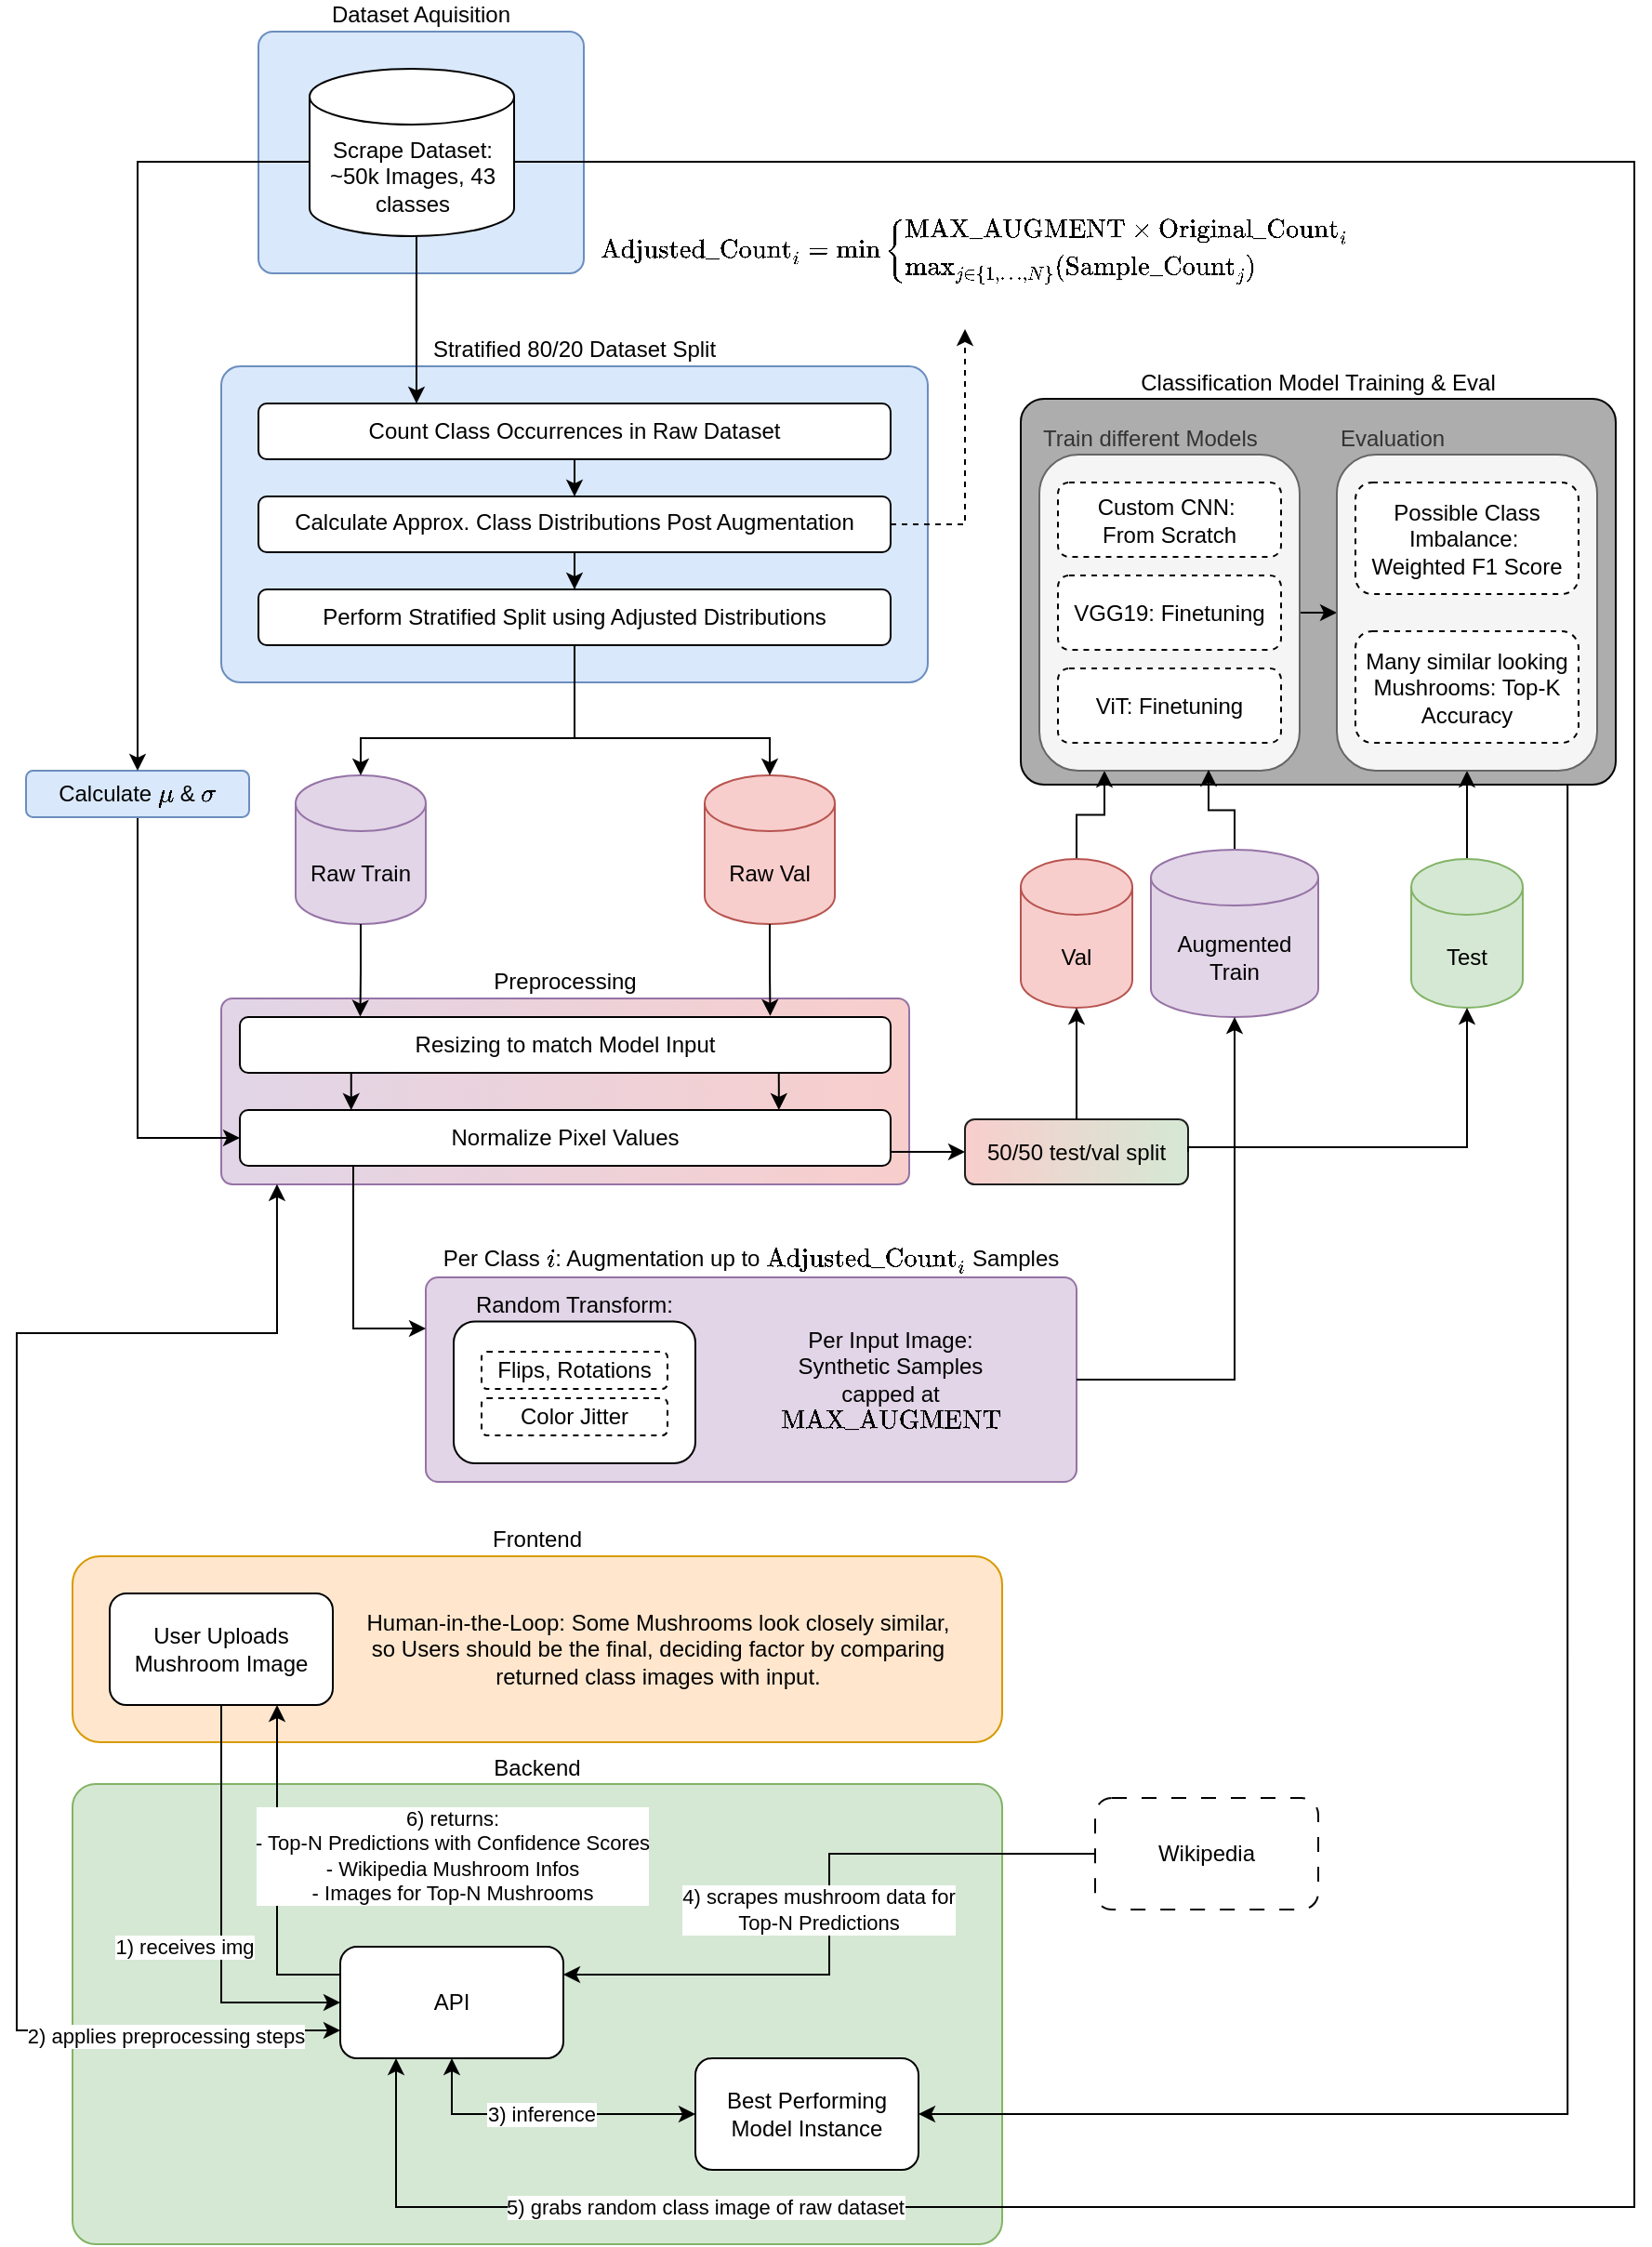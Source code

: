 <mxfile version="25.0.3">
  <diagram id="C5RBs43oDa-KdzZeNtuy" name="Page-1">
    <mxGraphModel dx="1434" dy="1895" grid="1" gridSize="10" guides="1" tooltips="1" connect="1" arrows="1" fold="1" page="1" pageScale="1" pageWidth="827" pageHeight="1169" math="1" shadow="0">
      <root>
        <mxCell id="WIyWlLk6GJQsqaUBKTNV-0" />
        <mxCell id="WIyWlLk6GJQsqaUBKTNV-1" parent="WIyWlLk6GJQsqaUBKTNV-0" />
        <mxCell id="rZa_sODycS4ORoVSW2ID-73" value="Dataset Aquisition" style="rounded=1;whiteSpace=wrap;html=1;labelPosition=center;verticalLabelPosition=top;align=center;verticalAlign=bottom;arcSize=6;textDirection=ltr;fillColor=#dae8fc;strokeColor=#6c8ebf;" parent="WIyWlLk6GJQsqaUBKTNV-1" vertex="1">
          <mxGeometry x="310" y="-210" width="175" height="130" as="geometry" />
        </mxCell>
        <mxCell id="rZa_sODycS4ORoVSW2ID-123" value="Backend" style="rounded=1;whiteSpace=wrap;html=1;arcSize=5;align=center;labelPosition=center;verticalLabelPosition=top;verticalAlign=bottom;fillColor=#d5e8d4;strokeColor=#82b366;" parent="WIyWlLk6GJQsqaUBKTNV-1" vertex="1">
          <mxGeometry x="210" y="732.5" width="500" height="247.5" as="geometry" />
        </mxCell>
        <mxCell id="rZa_sODycS4ORoVSW2ID-9" value="Stratified 80/20 Dataset Split" style="rounded=1;whiteSpace=wrap;html=1;labelPosition=center;verticalLabelPosition=top;align=center;verticalAlign=bottom;arcSize=6;textDirection=ltr;fillColor=#dae8fc;strokeColor=#6c8ebf;" parent="WIyWlLk6GJQsqaUBKTNV-1" vertex="1">
          <mxGeometry x="290" y="-30" width="380" height="170" as="geometry" />
        </mxCell>
        <mxCell id="rZa_sODycS4ORoVSW2ID-6" value="Wikipedia" style="rounded=1;whiteSpace=wrap;html=1;dashed=1;dashPattern=8 8;" parent="WIyWlLk6GJQsqaUBKTNV-1" vertex="1">
          <mxGeometry x="760" y="740" width="120" height="60" as="geometry" />
        </mxCell>
        <mxCell id="rZa_sODycS4ORoVSW2ID-29" style="edgeStyle=orthogonalEdgeStyle;rounded=0;orthogonalLoop=1;jettySize=auto;html=1;exitX=0.5;exitY=1;exitDx=0;exitDy=0;" parent="WIyWlLk6GJQsqaUBKTNV-1" source="rZa_sODycS4ORoVSW2ID-11" target="rZa_sODycS4ORoVSW2ID-13" edge="1">
          <mxGeometry relative="1" as="geometry" />
        </mxCell>
        <mxCell id="YSozYTVfxayiFDIovwCb-0" style="edgeStyle=orthogonalEdgeStyle;rounded=0;orthogonalLoop=1;jettySize=auto;html=1;exitX=1;exitY=0.5;exitDx=0;exitDy=0;dashed=1;" parent="WIyWlLk6GJQsqaUBKTNV-1" source="rZa_sODycS4ORoVSW2ID-11" target="rZa_sODycS4ORoVSW2ID-16" edge="1">
          <mxGeometry relative="1" as="geometry">
            <Array as="points">
              <mxPoint x="690" y="55" />
            </Array>
          </mxGeometry>
        </mxCell>
        <mxCell id="rZa_sODycS4ORoVSW2ID-11" value="Calculate Approx. Class Distributions Post Augmentation" style="rounded=1;whiteSpace=wrap;html=1;labelPosition=center;verticalLabelPosition=middle;align=center;verticalAlign=top;" parent="WIyWlLk6GJQsqaUBKTNV-1" vertex="1">
          <mxGeometry x="310" y="40" width="340" height="30" as="geometry" />
        </mxCell>
        <mxCell id="rZa_sODycS4ORoVSW2ID-28" style="edgeStyle=orthogonalEdgeStyle;rounded=0;orthogonalLoop=1;jettySize=auto;html=1;exitX=0.5;exitY=1;exitDx=0;exitDy=0;entryX=0.5;entryY=0;entryDx=0;entryDy=0;" parent="WIyWlLk6GJQsqaUBKTNV-1" source="rZa_sODycS4ORoVSW2ID-12" target="rZa_sODycS4ORoVSW2ID-11" edge="1">
          <mxGeometry relative="1" as="geometry" />
        </mxCell>
        <mxCell id="rZa_sODycS4ORoVSW2ID-12" value="Count Class Occurrences in Raw Dataset" style="rounded=1;whiteSpace=wrap;html=1;" parent="WIyWlLk6GJQsqaUBKTNV-1" vertex="1">
          <mxGeometry x="310" y="-10" width="340" height="30" as="geometry" />
        </mxCell>
        <mxCell id="rZa_sODycS4ORoVSW2ID-13" value="Perform Stratified Split using Adjusted Distributions" style="rounded=1;whiteSpace=wrap;html=1;" parent="WIyWlLk6GJQsqaUBKTNV-1" vertex="1">
          <mxGeometry x="310" y="90" width="340" height="30" as="geometry" />
        </mxCell>
        <mxCell id="rZa_sODycS4ORoVSW2ID-16" value="&lt;br&gt;\[\text{Adjusted_Count}_i = \min\left\{&lt;br&gt;\begin{array}{l}&lt;br&gt;\text{MAX_AUGMENT} \times \text{Original_Count}_i \\&lt;br&gt;\max_{j \in \{1, \dots, N\}}(\text{Sample_Count}_j)&lt;br&gt;\end{array}&lt;br&gt;\right.\]&lt;div&gt;&lt;br&gt;&lt;/div&gt;&lt;div&gt;&lt;br/&gt;&lt;/div&gt;" style="text;html=1;align=center;verticalAlign=middle;whiteSpace=wrap;rounded=0;" parent="WIyWlLk6GJQsqaUBKTNV-1" vertex="1">
          <mxGeometry x="490" y="-120" width="410" height="70" as="geometry" />
        </mxCell>
        <mxCell id="rZa_sODycS4ORoVSW2ID-20" value="Preprocessing" style="rounded=1;whiteSpace=wrap;html=1;labelPosition=center;verticalLabelPosition=top;align=center;verticalAlign=bottom;arcSize=6;textDirection=ltr;fillColor=#e1d5e7;strokeColor=#9673a6;gradientColor=#F8CECC;gradientDirection=east;" parent="WIyWlLk6GJQsqaUBKTNV-1" vertex="1">
          <mxGeometry x="290" y="310" width="370" height="100" as="geometry" />
        </mxCell>
        <mxCell id="rZa_sODycS4ORoVSW2ID-21" value="Raw Train" style="shape=cylinder3;whiteSpace=wrap;html=1;boundedLbl=1;backgroundOutline=1;size=15;fillColor=#e1d5e7;strokeColor=#9673a6;" parent="WIyWlLk6GJQsqaUBKTNV-1" vertex="1">
          <mxGeometry x="330" y="190" width="70" height="80" as="geometry" />
        </mxCell>
        <mxCell id="rZa_sODycS4ORoVSW2ID-22" value="Raw Val" style="shape=cylinder3;whiteSpace=wrap;html=1;boundedLbl=1;backgroundOutline=1;size=15;fillColor=#f8cecc;strokeColor=#b85450;" parent="WIyWlLk6GJQsqaUBKTNV-1" vertex="1">
          <mxGeometry x="550" y="190" width="70" height="80" as="geometry" />
        </mxCell>
        <mxCell id="rZa_sODycS4ORoVSW2ID-39" style="edgeStyle=orthogonalEdgeStyle;rounded=0;orthogonalLoop=1;jettySize=auto;html=1;exitX=0.75;exitY=1;exitDx=0;exitDy=0;entryX=0.743;entryY=0.007;entryDx=0;entryDy=0;entryPerimeter=0;" parent="WIyWlLk6GJQsqaUBKTNV-1" edge="1">
          <mxGeometry relative="1" as="geometry">
            <mxPoint x="589.88" y="349.79" as="sourcePoint" />
            <mxPoint x="589.93" y="370.0" as="targetPoint" />
          </mxGeometry>
        </mxCell>
        <mxCell id="rZa_sODycS4ORoVSW2ID-23" value="Resizing to match Model Input" style="rounded=1;whiteSpace=wrap;html=1;fillStyle=solid;" parent="WIyWlLk6GJQsqaUBKTNV-1" vertex="1">
          <mxGeometry x="300" y="320" width="350" height="30" as="geometry" />
        </mxCell>
        <mxCell id="rZa_sODycS4ORoVSW2ID-24" value="Normalize Pixel Values" style="rounded=1;whiteSpace=wrap;html=1;" parent="WIyWlLk6GJQsqaUBKTNV-1" vertex="1">
          <mxGeometry x="300" y="370" width="350" height="30" as="geometry" />
        </mxCell>
        <mxCell id="rZa_sODycS4ORoVSW2ID-32" style="edgeStyle=orthogonalEdgeStyle;rounded=0;orthogonalLoop=1;jettySize=auto;html=1;exitX=0.5;exitY=1;exitDx=0;exitDy=0;entryX=0.5;entryY=0;entryDx=0;entryDy=0;entryPerimeter=0;" parent="WIyWlLk6GJQsqaUBKTNV-1" source="rZa_sODycS4ORoVSW2ID-13" target="rZa_sODycS4ORoVSW2ID-21" edge="1">
          <mxGeometry relative="1" as="geometry">
            <Array as="points">
              <mxPoint x="480" y="170" />
              <mxPoint x="365" y="170" />
            </Array>
          </mxGeometry>
        </mxCell>
        <mxCell id="rZa_sODycS4ORoVSW2ID-33" style="edgeStyle=orthogonalEdgeStyle;rounded=0;orthogonalLoop=1;jettySize=auto;html=1;exitX=0.5;exitY=1;exitDx=0;exitDy=0;entryX=0.5;entryY=0;entryDx=0;entryDy=0;entryPerimeter=0;" parent="WIyWlLk6GJQsqaUBKTNV-1" source="rZa_sODycS4ORoVSW2ID-13" target="rZa_sODycS4ORoVSW2ID-22" edge="1">
          <mxGeometry relative="1" as="geometry">
            <mxPoint x="540" y="170" as="sourcePoint" />
            <mxPoint x="450" y="270" as="targetPoint" />
            <Array as="points">
              <mxPoint x="480" y="170" />
              <mxPoint x="585" y="170" />
            </Array>
          </mxGeometry>
        </mxCell>
        <mxCell id="rZa_sODycS4ORoVSW2ID-43" style="edgeStyle=orthogonalEdgeStyle;rounded=0;orthogonalLoop=1;jettySize=auto;html=1;exitX=0.5;exitY=1;exitDx=0;exitDy=0;entryX=0;entryY=0.5;entryDx=0;entryDy=0;" parent="WIyWlLk6GJQsqaUBKTNV-1" source="rZa_sODycS4ORoVSW2ID-41" target="rZa_sODycS4ORoVSW2ID-24" edge="1">
          <mxGeometry relative="1" as="geometry">
            <mxPoint x="210" y="340" as="targetPoint" />
          </mxGeometry>
        </mxCell>
        <mxCell id="rZa_sODycS4ORoVSW2ID-41" value="Calculate \(\mu\) &amp;amp; \(\sigma\)" style="rounded=1;whiteSpace=wrap;html=1;fillColor=#dae8fc;strokeColor=#6c8ebf;" parent="WIyWlLk6GJQsqaUBKTNV-1" vertex="1">
          <mxGeometry x="185" y="187.5" width="120" height="25" as="geometry" />
        </mxCell>
        <mxCell id="rZa_sODycS4ORoVSW2ID-47" style="edgeStyle=orthogonalEdgeStyle;rounded=0;orthogonalLoop=1;jettySize=auto;html=1;entryX=0.185;entryY=-0.007;entryDx=0;entryDy=0;entryPerimeter=0;" parent="WIyWlLk6GJQsqaUBKTNV-1" source="rZa_sODycS4ORoVSW2ID-21" target="rZa_sODycS4ORoVSW2ID-23" edge="1">
          <mxGeometry relative="1" as="geometry" />
        </mxCell>
        <mxCell id="rZa_sODycS4ORoVSW2ID-49" style="edgeStyle=orthogonalEdgeStyle;rounded=0;orthogonalLoop=1;jettySize=auto;html=1;exitX=0.75;exitY=1;exitDx=0;exitDy=0;entryX=0.743;entryY=0.007;entryDx=0;entryDy=0;entryPerimeter=0;" parent="WIyWlLk6GJQsqaUBKTNV-1" edge="1">
          <mxGeometry relative="1" as="geometry">
            <mxPoint x="359.88" y="350" as="sourcePoint" />
            <mxPoint x="359.88" y="370" as="targetPoint" />
          </mxGeometry>
        </mxCell>
        <mxCell id="rZa_sODycS4ORoVSW2ID-51" value="Per Class \(i\): Augmentation up to \(\text{Adjusted_Count}_i\) Samples" style="rounded=1;whiteSpace=wrap;html=1;labelPosition=center;verticalLabelPosition=top;align=center;verticalAlign=bottom;arcSize=6;textDirection=ltr;fillColor=#e1d5e7;strokeColor=#9673a6;" parent="WIyWlLk6GJQsqaUBKTNV-1" vertex="1">
          <mxGeometry x="400" y="460" width="350" height="110" as="geometry" />
        </mxCell>
        <mxCell id="rZa_sODycS4ORoVSW2ID-52" style="edgeStyle=orthogonalEdgeStyle;rounded=0;orthogonalLoop=1;jettySize=auto;html=1;entryX=0;entryY=0.25;entryDx=0;entryDy=0;" parent="WIyWlLk6GJQsqaUBKTNV-1" target="rZa_sODycS4ORoVSW2ID-51" edge="1">
          <mxGeometry relative="1" as="geometry">
            <mxPoint x="361" y="400" as="sourcePoint" />
            <Array as="points">
              <mxPoint x="361" y="488" />
            </Array>
          </mxGeometry>
        </mxCell>
        <mxCell id="rZa_sODycS4ORoVSW2ID-54" style="edgeStyle=orthogonalEdgeStyle;rounded=0;orthogonalLoop=1;jettySize=auto;html=1;entryX=0.815;entryY=-0.02;entryDx=0;entryDy=0;entryPerimeter=0;exitX=0.5;exitY=1;exitDx=0;exitDy=0;exitPerimeter=0;" parent="WIyWlLk6GJQsqaUBKTNV-1" source="rZa_sODycS4ORoVSW2ID-22" target="rZa_sODycS4ORoVSW2ID-23" edge="1">
          <mxGeometry relative="1" as="geometry">
            <mxPoint x="375" y="280" as="sourcePoint" />
            <mxPoint x="375" y="330" as="targetPoint" />
          </mxGeometry>
        </mxCell>
        <mxCell id="rZa_sODycS4ORoVSW2ID-58" value="Random Transform:" style="rounded=1;whiteSpace=wrap;html=1;labelPosition=center;verticalLabelPosition=top;align=center;verticalAlign=bottom;" parent="WIyWlLk6GJQsqaUBKTNV-1" vertex="1">
          <mxGeometry x="415" y="483.75" width="130" height="76.25" as="geometry" />
        </mxCell>
        <mxCell id="rZa_sODycS4ORoVSW2ID-55" value="Flips, Rotations" style="rounded=1;whiteSpace=wrap;html=1;dashed=1;" parent="WIyWlLk6GJQsqaUBKTNV-1" vertex="1">
          <mxGeometry x="430" y="500" width="100" height="20" as="geometry" />
        </mxCell>
        <mxCell id="rZa_sODycS4ORoVSW2ID-57" value="Color Jitter" style="rounded=1;whiteSpace=wrap;html=1;dashed=1;" parent="WIyWlLk6GJQsqaUBKTNV-1" vertex="1">
          <mxGeometry x="430" y="525" width="100" height="20" as="geometry" />
        </mxCell>
        <mxCell id="rZa_sODycS4ORoVSW2ID-59" value="Per Input Image: Synthetic Samples capped at \(\text{MAX_AUGMENT}\)" style="text;html=1;align=center;verticalAlign=middle;whiteSpace=wrap;rounded=0;" parent="WIyWlLk6GJQsqaUBKTNV-1" vertex="1">
          <mxGeometry x="580" y="475" width="140" height="80" as="geometry" />
        </mxCell>
        <mxCell id="rZa_sODycS4ORoVSW2ID-109" style="edgeStyle=orthogonalEdgeStyle;rounded=0;orthogonalLoop=1;jettySize=auto;html=1;entryX=1;entryY=0.5;entryDx=0;entryDy=0;exitX=0.919;exitY=0.995;exitDx=0;exitDy=0;exitPerimeter=0;" parent="WIyWlLk6GJQsqaUBKTNV-1" source="rZa_sODycS4ORoVSW2ID-67" target="rZa_sODycS4ORoVSW2ID-91" edge="1">
          <mxGeometry relative="1" as="geometry">
            <Array as="points">
              <mxPoint x="1014" y="910" />
            </Array>
            <mxPoint x="1070" y="160" as="sourcePoint" />
          </mxGeometry>
        </mxCell>
        <mxCell id="rZa_sODycS4ORoVSW2ID-67" value="Classification Model Training &amp;amp; Eval" style="rounded=1;whiteSpace=wrap;html=1;labelPosition=center;verticalLabelPosition=top;align=center;verticalAlign=bottom;arcSize=6;textDirection=ltr;fillColor=#ADADAD;" parent="WIyWlLk6GJQsqaUBKTNV-1" vertex="1">
          <mxGeometry x="720" y="-12.5" width="320" height="207.5" as="geometry" />
        </mxCell>
        <mxCell id="rZa_sODycS4ORoVSW2ID-85" style="edgeStyle=orthogonalEdgeStyle;rounded=0;orthogonalLoop=1;jettySize=auto;html=1;exitX=0.5;exitY=0;exitDx=0;exitDy=0;exitPerimeter=0;entryX=0.5;entryY=1;entryDx=0;entryDy=0;" parent="WIyWlLk6GJQsqaUBKTNV-1" source="rZa_sODycS4ORoVSW2ID-60" target="rZa_sODycS4ORoVSW2ID-79" edge="1">
          <mxGeometry relative="1" as="geometry" />
        </mxCell>
        <mxCell id="rZa_sODycS4ORoVSW2ID-60" value="Test" style="shape=cylinder3;whiteSpace=wrap;html=1;boundedLbl=1;backgroundOutline=1;size=15;fillColor=#D5E8D4;strokeColor=#82B366;" parent="WIyWlLk6GJQsqaUBKTNV-1" vertex="1">
          <mxGeometry x="930" y="235" width="60" height="80" as="geometry" />
        </mxCell>
        <mxCell id="rZa_sODycS4ORoVSW2ID-80" style="edgeStyle=orthogonalEdgeStyle;rounded=0;orthogonalLoop=1;jettySize=auto;html=1;exitX=0.5;exitY=0;exitDx=0;exitDy=0;exitPerimeter=0;entryX=0.25;entryY=1;entryDx=0;entryDy=0;" parent="WIyWlLk6GJQsqaUBKTNV-1" source="rZa_sODycS4ORoVSW2ID-61" target="rZa_sODycS4ORoVSW2ID-77" edge="1">
          <mxGeometry relative="1" as="geometry" />
        </mxCell>
        <mxCell id="rZa_sODycS4ORoVSW2ID-61" value="Val" style="shape=cylinder3;whiteSpace=wrap;html=1;boundedLbl=1;backgroundOutline=1;size=15;fillColor=#f8cecc;strokeColor=#b85450;" parent="WIyWlLk6GJQsqaUBKTNV-1" vertex="1">
          <mxGeometry x="720" y="235" width="60" height="80" as="geometry" />
        </mxCell>
        <mxCell id="rZa_sODycS4ORoVSW2ID-63" value="50/50 test/val split" style="rounded=1;whiteSpace=wrap;html=1;fillColor=#D5E8D4;strokeColor=#1F1F1F;gradientColor=#F8CECC;gradientDirection=west;" parent="WIyWlLk6GJQsqaUBKTNV-1" vertex="1">
          <mxGeometry x="690" y="375" width="120" height="35" as="geometry" />
        </mxCell>
        <mxCell id="rZa_sODycS4ORoVSW2ID-64" style="edgeStyle=orthogonalEdgeStyle;rounded=0;orthogonalLoop=1;jettySize=auto;html=1;exitX=1;exitY=0.5;exitDx=0;exitDy=0;entryX=0.5;entryY=1;entryDx=0;entryDy=0;entryPerimeter=0;" parent="WIyWlLk6GJQsqaUBKTNV-1" source="rZa_sODycS4ORoVSW2ID-63" target="rZa_sODycS4ORoVSW2ID-60" edge="1">
          <mxGeometry relative="1" as="geometry">
            <Array as="points">
              <mxPoint x="810" y="390" />
              <mxPoint x="960" y="390" />
            </Array>
          </mxGeometry>
        </mxCell>
        <mxCell id="rZa_sODycS4ORoVSW2ID-65" style="edgeStyle=orthogonalEdgeStyle;rounded=0;orthogonalLoop=1;jettySize=auto;html=1;exitX=0.5;exitY=0;exitDx=0;exitDy=0;entryX=0.5;entryY=1;entryDx=0;entryDy=0;entryPerimeter=0;" parent="WIyWlLk6GJQsqaUBKTNV-1" source="rZa_sODycS4ORoVSW2ID-63" target="rZa_sODycS4ORoVSW2ID-61" edge="1">
          <mxGeometry relative="1" as="geometry" />
        </mxCell>
        <mxCell id="rZa_sODycS4ORoVSW2ID-84" style="edgeStyle=orthogonalEdgeStyle;rounded=0;orthogonalLoop=1;jettySize=auto;html=1;exitX=1;exitY=0.5;exitDx=0;exitDy=0;entryX=0;entryY=0.5;entryDx=0;entryDy=0;" parent="WIyWlLk6GJQsqaUBKTNV-1" source="rZa_sODycS4ORoVSW2ID-77" target="rZa_sODycS4ORoVSW2ID-79" edge="1">
          <mxGeometry relative="1" as="geometry" />
        </mxCell>
        <mxCell id="rZa_sODycS4ORoVSW2ID-77" value="Train different Models" style="rounded=1;whiteSpace=wrap;html=1;labelPosition=center;verticalLabelPosition=top;align=left;verticalAlign=bottom;fillStyle=auto;fillColor=#f5f5f5;fontColor=#333333;strokeColor=#666666;" parent="WIyWlLk6GJQsqaUBKTNV-1" vertex="1">
          <mxGeometry x="730" y="17.5" width="140" height="170" as="geometry" />
        </mxCell>
        <mxCell id="rZa_sODycS4ORoVSW2ID-68" value="&lt;div&gt;Custom CNN:&amp;nbsp;&lt;/div&gt;&lt;div&gt;From Scratch&lt;/div&gt;" style="rounded=1;whiteSpace=wrap;html=1;dashed=1;" parent="WIyWlLk6GJQsqaUBKTNV-1" vertex="1">
          <mxGeometry x="740" y="32.5" width="120" height="40" as="geometry" />
        </mxCell>
        <mxCell id="rZa_sODycS4ORoVSW2ID-69" value="VGG19: Finetuning" style="rounded=1;whiteSpace=wrap;html=1;dashed=1;" parent="WIyWlLk6GJQsqaUBKTNV-1" vertex="1">
          <mxGeometry x="740" y="82.5" width="120" height="40" as="geometry" />
        </mxCell>
        <mxCell id="rZa_sODycS4ORoVSW2ID-70" value="ViT: Finetuning" style="rounded=1;whiteSpace=wrap;html=1;dashed=1;" parent="WIyWlLk6GJQsqaUBKTNV-1" vertex="1">
          <mxGeometry x="740" y="132.5" width="120" height="40" as="geometry" />
        </mxCell>
        <mxCell id="rZa_sODycS4ORoVSW2ID-81" style="edgeStyle=orthogonalEdgeStyle;rounded=0;orthogonalLoop=1;jettySize=auto;html=1;exitX=0.5;exitY=0;exitDx=0;exitDy=0;exitPerimeter=0;entryX=0.65;entryY=0.997;entryDx=0;entryDy=0;entryPerimeter=0;" parent="WIyWlLk6GJQsqaUBKTNV-1" source="rZa_sODycS4ORoVSW2ID-71" target="rZa_sODycS4ORoVSW2ID-77" edge="1">
          <mxGeometry relative="1" as="geometry" />
        </mxCell>
        <mxCell id="rZa_sODycS4ORoVSW2ID-71" value="Augmented Train" style="shape=cylinder3;whiteSpace=wrap;html=1;boundedLbl=1;backgroundOutline=1;size=15;fillColor=#e1d5e7;strokeColor=#9673a6;" parent="WIyWlLk6GJQsqaUBKTNV-1" vertex="1">
          <mxGeometry x="790" y="230" width="90" height="90" as="geometry" />
        </mxCell>
        <mxCell id="rZa_sODycS4ORoVSW2ID-72" style="edgeStyle=orthogonalEdgeStyle;rounded=0;orthogonalLoop=1;jettySize=auto;html=1;exitX=1;exitY=0.5;exitDx=0;exitDy=0;entryX=0.5;entryY=1;entryDx=0;entryDy=0;entryPerimeter=0;" parent="WIyWlLk6GJQsqaUBKTNV-1" source="rZa_sODycS4ORoVSW2ID-51" target="rZa_sODycS4ORoVSW2ID-71" edge="1">
          <mxGeometry relative="1" as="geometry">
            <Array as="points">
              <mxPoint x="835" y="515" />
            </Array>
          </mxGeometry>
        </mxCell>
        <mxCell id="rZa_sODycS4ORoVSW2ID-89" style="edgeStyle=orthogonalEdgeStyle;rounded=0;orthogonalLoop=1;jettySize=auto;html=1;exitX=0.5;exitY=1;exitDx=0;exitDy=0;entryX=0.25;entryY=0;entryDx=0;entryDy=0;exitPerimeter=0;" parent="WIyWlLk6GJQsqaUBKTNV-1" source="YSozYTVfxayiFDIovwCb-1" target="rZa_sODycS4ORoVSW2ID-12" edge="1">
          <mxGeometry relative="1" as="geometry">
            <Array as="points">
              <mxPoint x="395" y="-170" />
            </Array>
            <mxPoint x="310" y="-45" as="targetPoint" />
          </mxGeometry>
        </mxCell>
        <mxCell id="rZa_sODycS4ORoVSW2ID-117" style="edgeStyle=orthogonalEdgeStyle;rounded=0;orthogonalLoop=1;jettySize=auto;html=1;entryX=0.25;entryY=1;entryDx=0;entryDy=0;exitX=1;exitY=0;exitDx=0;exitDy=60;exitPerimeter=0;" parent="WIyWlLk6GJQsqaUBKTNV-1" source="YSozYTVfxayiFDIovwCb-1" target="rZa_sODycS4ORoVSW2ID-106" edge="1">
          <mxGeometry relative="1" as="geometry">
            <Array as="points">
              <mxPoint x="448" y="-140" />
              <mxPoint x="1050" y="-140" />
              <mxPoint x="1050" y="960" />
              <mxPoint x="384" y="960" />
            </Array>
            <mxPoint x="665" y="-225" as="sourcePoint" />
          </mxGeometry>
        </mxCell>
        <mxCell id="rZa_sODycS4ORoVSW2ID-118" value="5) grabs random class image of raw dataset" style="edgeLabel;html=1;align=center;verticalAlign=middle;resizable=0;points=[];" parent="rZa_sODycS4ORoVSW2ID-117" vertex="1" connectable="0">
          <mxGeometry x="0.398" y="4" relative="1" as="geometry">
            <mxPoint x="-494" y="-4" as="offset" />
          </mxGeometry>
        </mxCell>
        <mxCell id="rZa_sODycS4ORoVSW2ID-79" value="Evaluation" style="rounded=1;whiteSpace=wrap;html=1;labelPosition=center;verticalLabelPosition=top;align=left;verticalAlign=bottom;fillColor=#f5f5f5;fontColor=#333333;strokeColor=#666666;" parent="WIyWlLk6GJQsqaUBKTNV-1" vertex="1">
          <mxGeometry x="890" y="17.5" width="140" height="170" as="geometry" />
        </mxCell>
        <mxCell id="rZa_sODycS4ORoVSW2ID-82" value="&lt;div&gt;Possible Class Imbalance:&amp;nbsp;&lt;/div&gt;&lt;div&gt;Weighted F1 Score&lt;/div&gt;" style="rounded=1;whiteSpace=wrap;html=1;dashed=1;" parent="WIyWlLk6GJQsqaUBKTNV-1" vertex="1">
          <mxGeometry x="900" y="32.5" width="120" height="60" as="geometry" />
        </mxCell>
        <mxCell id="rZa_sODycS4ORoVSW2ID-83" value="Many similar looking Mushrooms: Top-K Accuracy" style="rounded=1;whiteSpace=wrap;html=1;dashed=1;" parent="WIyWlLk6GJQsqaUBKTNV-1" vertex="1">
          <mxGeometry x="900" y="112.5" width="120" height="60" as="geometry" />
        </mxCell>
        <mxCell id="rZa_sODycS4ORoVSW2ID-91" value="Best Performing Model Instance" style="rounded=1;whiteSpace=wrap;html=1;" parent="WIyWlLk6GJQsqaUBKTNV-1" vertex="1">
          <mxGeometry x="545" y="880" width="120" height="60" as="geometry" />
        </mxCell>
        <mxCell id="rZa_sODycS4ORoVSW2ID-104" value="Frontend" style="rounded=1;whiteSpace=wrap;html=1;labelPosition=center;verticalLabelPosition=top;align=center;verticalAlign=bottom;fillColor=#ffe6cc;strokeColor=#d79b00;" parent="WIyWlLk6GJQsqaUBKTNV-1" vertex="1">
          <mxGeometry x="210" y="610" width="500" height="100" as="geometry" />
        </mxCell>
        <mxCell id="rZa_sODycS4ORoVSW2ID-107" style="edgeStyle=orthogonalEdgeStyle;rounded=0;orthogonalLoop=1;jettySize=auto;html=1;exitX=0.5;exitY=1;exitDx=0;exitDy=0;entryX=0;entryY=0.5;entryDx=0;entryDy=0;" parent="WIyWlLk6GJQsqaUBKTNV-1" source="rZa_sODycS4ORoVSW2ID-105" target="rZa_sODycS4ORoVSW2ID-106" edge="1">
          <mxGeometry relative="1" as="geometry" />
        </mxCell>
        <mxCell id="rZa_sODycS4ORoVSW2ID-108" value="1) receives img" style="edgeLabel;html=1;align=center;verticalAlign=middle;resizable=0;points=[];" parent="rZa_sODycS4ORoVSW2ID-107" vertex="1" connectable="0">
          <mxGeometry x="-0.08" relative="1" as="geometry">
            <mxPoint x="-20" y="27" as="offset" />
          </mxGeometry>
        </mxCell>
        <mxCell id="rZa_sODycS4ORoVSW2ID-105" value="User Uploads Mushroom Image" style="rounded=1;whiteSpace=wrap;html=1;" parent="WIyWlLk6GJQsqaUBKTNV-1" vertex="1">
          <mxGeometry x="230" y="630" width="120" height="60" as="geometry" />
        </mxCell>
        <mxCell id="rZa_sODycS4ORoVSW2ID-115" style="edgeStyle=orthogonalEdgeStyle;rounded=0;orthogonalLoop=1;jettySize=auto;html=1;exitX=1;exitY=0.25;exitDx=0;exitDy=0;entryX=0;entryY=0.5;entryDx=0;entryDy=0;endArrow=none;endFill=0;startArrow=classic;startFill=1;" parent="WIyWlLk6GJQsqaUBKTNV-1" source="rZa_sODycS4ORoVSW2ID-106" target="rZa_sODycS4ORoVSW2ID-6" edge="1">
          <mxGeometry relative="1" as="geometry" />
        </mxCell>
        <mxCell id="rZa_sODycS4ORoVSW2ID-116" value="4) scrapes mushroom data for &lt;br&gt;&lt;div&gt;Top-N Predictions&lt;/div&gt;" style="edgeLabel;html=1;align=center;verticalAlign=middle;resizable=0;points=[];" parent="rZa_sODycS4ORoVSW2ID-115" vertex="1" connectable="0">
          <mxGeometry x="-0.277" y="-4" relative="1" as="geometry">
            <mxPoint x="10" y="-39" as="offset" />
          </mxGeometry>
        </mxCell>
        <mxCell id="rZa_sODycS4ORoVSW2ID-119" style="edgeStyle=orthogonalEdgeStyle;rounded=0;orthogonalLoop=1;jettySize=auto;html=1;exitX=0;exitY=0.25;exitDx=0;exitDy=0;entryX=0.75;entryY=1;entryDx=0;entryDy=0;" parent="WIyWlLk6GJQsqaUBKTNV-1" source="rZa_sODycS4ORoVSW2ID-106" target="rZa_sODycS4ORoVSW2ID-105" edge="1">
          <mxGeometry relative="1" as="geometry" />
        </mxCell>
        <mxCell id="rZa_sODycS4ORoVSW2ID-120" value="&lt;div&gt;6) returns:&lt;/div&gt;&lt;div&gt;- Top-N Predictions with Confidence Scores&lt;br&gt;&lt;/div&gt;&lt;div&gt;- Wikipedia Mushroom Infos&lt;/div&gt;&lt;div&gt;- Images for Top-N Mushrooms&lt;br&gt;&lt;/div&gt;" style="edgeLabel;html=1;align=center;verticalAlign=middle;resizable=0;points=[];" parent="rZa_sODycS4ORoVSW2ID-119" vertex="1" connectable="0">
          <mxGeometry x="0.482" y="1" relative="1" as="geometry">
            <mxPoint x="95" y="34" as="offset" />
          </mxGeometry>
        </mxCell>
        <mxCell id="YSozYTVfxayiFDIovwCb-5" style="edgeStyle=orthogonalEdgeStyle;rounded=0;orthogonalLoop=1;jettySize=auto;html=1;exitX=0.5;exitY=1;exitDx=0;exitDy=0;entryX=0;entryY=0.5;entryDx=0;entryDy=0;startArrow=classic;startFill=1;" parent="WIyWlLk6GJQsqaUBKTNV-1" source="rZa_sODycS4ORoVSW2ID-106" target="rZa_sODycS4ORoVSW2ID-91" edge="1">
          <mxGeometry relative="1" as="geometry" />
        </mxCell>
        <mxCell id="YSozYTVfxayiFDIovwCb-6" value="&lt;div&gt;3) inference&lt;/div&gt;" style="edgeLabel;html=1;align=center;verticalAlign=middle;resizable=0;points=[];" parent="YSozYTVfxayiFDIovwCb-5" vertex="1" connectable="0">
          <mxGeometry x="-0.147" y="-4" relative="1" as="geometry">
            <mxPoint x="9" y="-4" as="offset" />
          </mxGeometry>
        </mxCell>
        <mxCell id="rZa_sODycS4ORoVSW2ID-106" value="API" style="rounded=1;whiteSpace=wrap;html=1;" parent="WIyWlLk6GJQsqaUBKTNV-1" vertex="1">
          <mxGeometry x="354" y="820" width="120" height="60" as="geometry" />
        </mxCell>
        <mxCell id="rZa_sODycS4ORoVSW2ID-121" value="Human-in-the-Loop: Some Mushrooms look closely similar, so Users should be the final, deciding factor by comparing returned class images with input." style="text;html=1;align=center;verticalAlign=middle;whiteSpace=wrap;rounded=0;" parent="WIyWlLk6GJQsqaUBKTNV-1" vertex="1">
          <mxGeometry x="360" y="630" width="330" height="60" as="geometry" />
        </mxCell>
        <mxCell id="YSozYTVfxayiFDIovwCb-4" style="edgeStyle=orthogonalEdgeStyle;rounded=0;orthogonalLoop=1;jettySize=auto;html=1;entryX=0.5;entryY=0;entryDx=0;entryDy=0;exitX=0;exitY=0;exitDx=0;exitDy=60;exitPerimeter=0;" parent="WIyWlLk6GJQsqaUBKTNV-1" source="YSozYTVfxayiFDIovwCb-1" target="rZa_sODycS4ORoVSW2ID-41" edge="1">
          <mxGeometry relative="1" as="geometry">
            <mxPoint x="200" y="-230" as="sourcePoint" />
            <Array as="points">
              <mxPoint x="338" y="-140" />
              <mxPoint x="245" y="-140" />
            </Array>
          </mxGeometry>
        </mxCell>
        <mxCell id="YSozYTVfxayiFDIovwCb-1" value="&lt;div&gt;Scrape Dataset:&lt;/div&gt;&lt;div&gt;~50k Images, 43 classes&lt;br&gt;&lt;/div&gt;" style="shape=cylinder3;whiteSpace=wrap;html=1;boundedLbl=1;backgroundOutline=1;size=15;" parent="WIyWlLk6GJQsqaUBKTNV-1" vertex="1">
          <mxGeometry x="337.5" y="-190" width="110" height="90" as="geometry" />
        </mxCell>
        <mxCell id="YSozYTVfxayiFDIovwCb-8" style="edgeStyle=orthogonalEdgeStyle;rounded=0;orthogonalLoop=1;jettySize=auto;html=1;exitX=0;exitY=0.75;exitDx=0;exitDy=0;entryX=0.081;entryY=0.999;entryDx=0;entryDy=0;startArrow=classic;startFill=1;entryPerimeter=0;" parent="WIyWlLk6GJQsqaUBKTNV-1" source="rZa_sODycS4ORoVSW2ID-106" target="rZa_sODycS4ORoVSW2ID-20" edge="1">
          <mxGeometry relative="1" as="geometry">
            <Array as="points">
              <mxPoint x="180" y="865" />
              <mxPoint x="180" y="490" />
              <mxPoint x="320" y="490" />
            </Array>
          </mxGeometry>
        </mxCell>
        <mxCell id="YSozYTVfxayiFDIovwCb-9" value="&lt;div&gt;2) applies preprocessing steps&lt;/div&gt;" style="edgeLabel;html=1;align=center;verticalAlign=middle;resizable=0;points=[];" parent="YSozYTVfxayiFDIovwCb-8" vertex="1" connectable="0">
          <mxGeometry x="-0.739" y="3" relative="1" as="geometry">
            <mxPoint x="6" as="offset" />
          </mxGeometry>
        </mxCell>
        <mxCell id="rZa_sODycS4ORoVSW2ID-86" style="edgeStyle=orthogonalEdgeStyle;rounded=0;orthogonalLoop=1;jettySize=auto;html=1;exitX=1;exitY=0.75;exitDx=0;exitDy=0;entryX=0;entryY=0.5;entryDx=0;entryDy=0;" parent="WIyWlLk6GJQsqaUBKTNV-1" source="rZa_sODycS4ORoVSW2ID-24" target="rZa_sODycS4ORoVSW2ID-63" edge="1">
          <mxGeometry relative="1" as="geometry">
            <Array as="points">
              <mxPoint x="690" y="393" />
              <mxPoint x="690" y="393" />
            </Array>
          </mxGeometry>
        </mxCell>
      </root>
    </mxGraphModel>
  </diagram>
</mxfile>
